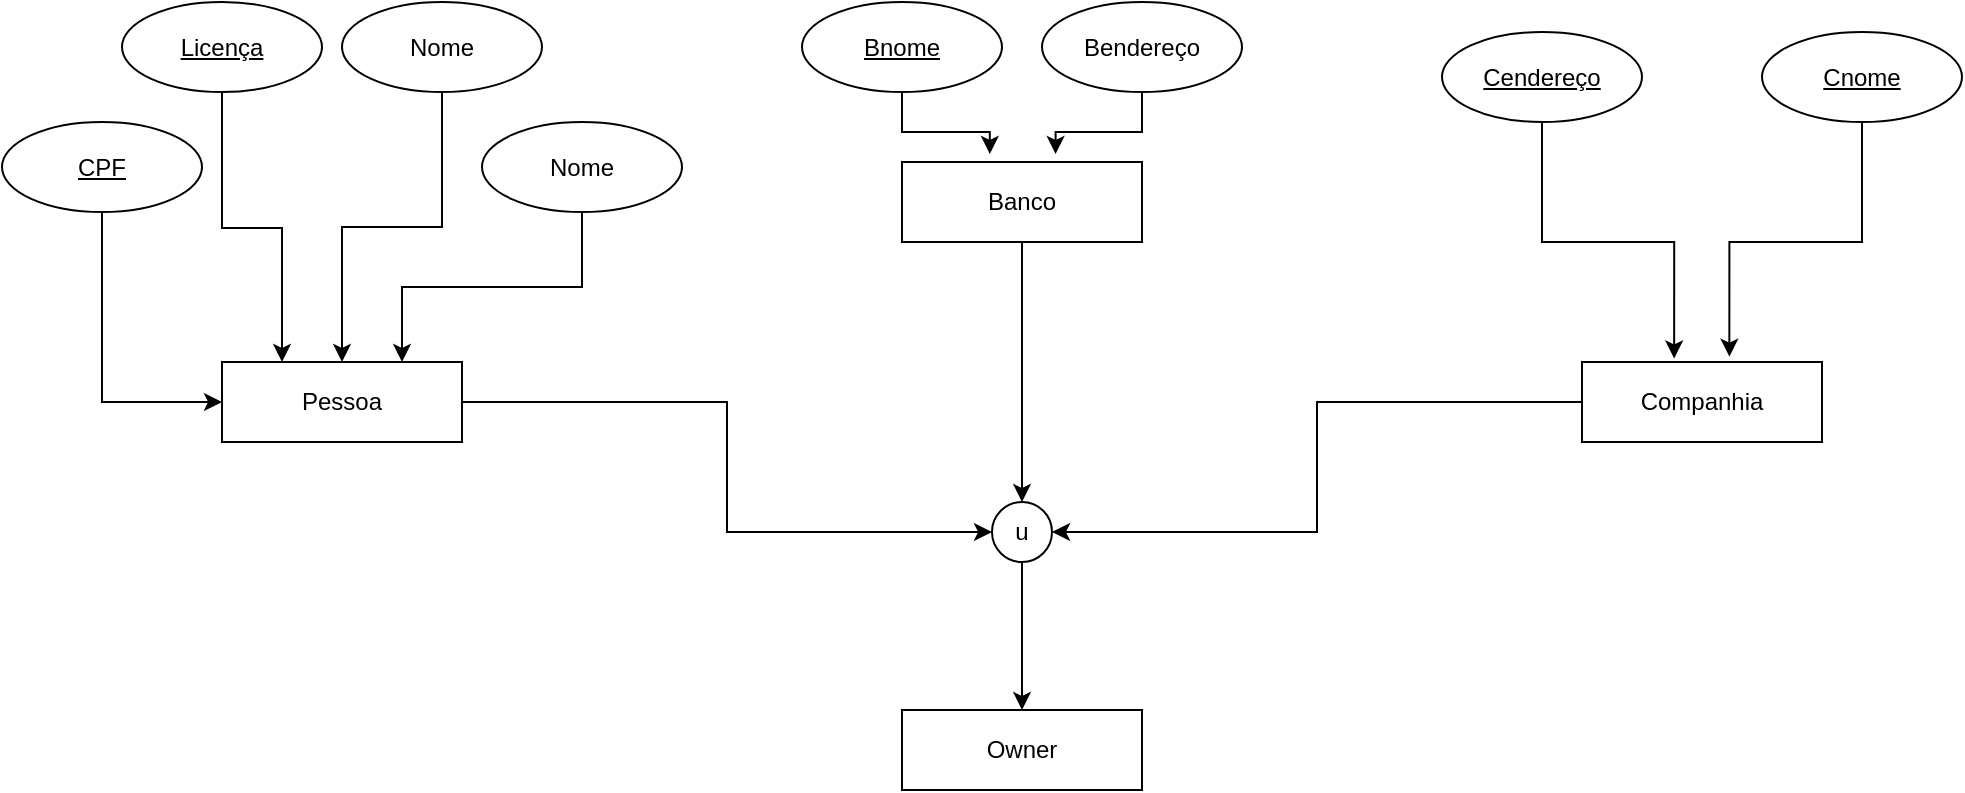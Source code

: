 <mxfile version="26.0.15">
  <diagram name="Página-1" id="X7bRqbeS12GqL0TD2d2p">
    <mxGraphModel dx="1221" dy="599" grid="1" gridSize="10" guides="1" tooltips="1" connect="1" arrows="1" fold="1" page="1" pageScale="1" pageWidth="1169" pageHeight="827" math="0" shadow="0">
      <root>
        <mxCell id="0" />
        <mxCell id="1" parent="0" />
        <mxCell id="_0nqoeyZXapUpp3nJ0vF-19" style="edgeStyle=orthogonalEdgeStyle;rounded=0;orthogonalLoop=1;jettySize=auto;html=1;exitX=1;exitY=0.5;exitDx=0;exitDy=0;entryX=0;entryY=0.5;entryDx=0;entryDy=0;" parent="1" source="_0nqoeyZXapUpp3nJ0vF-1" target="_0nqoeyZXapUpp3nJ0vF-13" edge="1">
          <mxGeometry relative="1" as="geometry" />
        </mxCell>
        <mxCell id="_0nqoeyZXapUpp3nJ0vF-1" value="Pessoa" style="rounded=0;whiteSpace=wrap;html=1;" parent="1" vertex="1">
          <mxGeometry x="120" y="200" width="120" height="40" as="geometry" />
        </mxCell>
        <mxCell id="_0nqoeyZXapUpp3nJ0vF-18" style="edgeStyle=orthogonalEdgeStyle;rounded=0;orthogonalLoop=1;jettySize=auto;html=1;exitX=0.5;exitY=1;exitDx=0;exitDy=0;entryX=0.5;entryY=0;entryDx=0;entryDy=0;" parent="1" source="_0nqoeyZXapUpp3nJ0vF-2" target="_0nqoeyZXapUpp3nJ0vF-13" edge="1">
          <mxGeometry relative="1" as="geometry" />
        </mxCell>
        <mxCell id="_0nqoeyZXapUpp3nJ0vF-2" value="Banco" style="rounded=0;whiteSpace=wrap;html=1;strokeColor=default;align=center;verticalAlign=middle;fontFamily=Helvetica;fontSize=12;fontColor=default;fillColor=default;" parent="1" vertex="1">
          <mxGeometry x="460" y="100" width="120" height="40" as="geometry" />
        </mxCell>
        <mxCell id="_0nqoeyZXapUpp3nJ0vF-20" style="edgeStyle=orthogonalEdgeStyle;rounded=0;orthogonalLoop=1;jettySize=auto;html=1;exitX=0;exitY=0.5;exitDx=0;exitDy=0;entryX=1;entryY=0.5;entryDx=0;entryDy=0;" parent="1" source="_0nqoeyZXapUpp3nJ0vF-3" target="_0nqoeyZXapUpp3nJ0vF-13" edge="1">
          <mxGeometry relative="1" as="geometry" />
        </mxCell>
        <mxCell id="_0nqoeyZXapUpp3nJ0vF-3" value="Companhia" style="rounded=0;whiteSpace=wrap;html=1;strokeColor=default;align=center;verticalAlign=middle;fontFamily=Helvetica;fontSize=12;fontColor=default;fillColor=default;" parent="1" vertex="1">
          <mxGeometry x="800" y="200" width="120" height="40" as="geometry" />
        </mxCell>
        <mxCell id="_0nqoeyZXapUpp3nJ0vF-21" style="edgeStyle=orthogonalEdgeStyle;rounded=0;orthogonalLoop=1;jettySize=auto;html=1;exitX=0.5;exitY=1;exitDx=0;exitDy=0;entryX=0;entryY=0.5;entryDx=0;entryDy=0;" parent="1" source="_0nqoeyZXapUpp3nJ0vF-4" target="_0nqoeyZXapUpp3nJ0vF-1" edge="1">
          <mxGeometry relative="1" as="geometry" />
        </mxCell>
        <mxCell id="_0nqoeyZXapUpp3nJ0vF-4" value="&lt;u&gt;CPF&lt;/u&gt;" style="ellipse;whiteSpace=wrap;html=1;" parent="1" vertex="1">
          <mxGeometry x="10" y="80" width="100" height="45" as="geometry" />
        </mxCell>
        <mxCell id="_0nqoeyZXapUpp3nJ0vF-22" style="edgeStyle=orthogonalEdgeStyle;rounded=0;orthogonalLoop=1;jettySize=auto;html=1;exitX=0.5;exitY=1;exitDx=0;exitDy=0;entryX=0.25;entryY=0;entryDx=0;entryDy=0;startSize=6;" parent="1" source="_0nqoeyZXapUpp3nJ0vF-5" target="_0nqoeyZXapUpp3nJ0vF-1" edge="1">
          <mxGeometry relative="1" as="geometry">
            <Array as="points">
              <mxPoint x="120" y="133" />
              <mxPoint x="150" y="133" />
            </Array>
          </mxGeometry>
        </mxCell>
        <mxCell id="_0nqoeyZXapUpp3nJ0vF-5" value="&lt;u&gt;Licença&lt;/u&gt;" style="ellipse;whiteSpace=wrap;html=1;" parent="1" vertex="1">
          <mxGeometry x="70" y="20" width="100" height="45" as="geometry" />
        </mxCell>
        <mxCell id="_0nqoeyZXapUpp3nJ0vF-23" style="edgeStyle=orthogonalEdgeStyle;rounded=0;orthogonalLoop=1;jettySize=auto;html=1;entryX=0.5;entryY=0;entryDx=0;entryDy=0;" parent="1" source="_0nqoeyZXapUpp3nJ0vF-6" target="_0nqoeyZXapUpp3nJ0vF-1" edge="1">
          <mxGeometry relative="1" as="geometry" />
        </mxCell>
        <mxCell id="_0nqoeyZXapUpp3nJ0vF-6" value="Nome" style="ellipse;whiteSpace=wrap;html=1;" parent="1" vertex="1">
          <mxGeometry x="180" y="20" width="100" height="45" as="geometry" />
        </mxCell>
        <mxCell id="_0nqoeyZXapUpp3nJ0vF-25" style="edgeStyle=orthogonalEdgeStyle;rounded=0;orthogonalLoop=1;jettySize=auto;html=1;exitX=0.5;exitY=1;exitDx=0;exitDy=0;entryX=0.75;entryY=0;entryDx=0;entryDy=0;" parent="1" source="_0nqoeyZXapUpp3nJ0vF-7" target="_0nqoeyZXapUpp3nJ0vF-1" edge="1">
          <mxGeometry relative="1" as="geometry" />
        </mxCell>
        <mxCell id="_0nqoeyZXapUpp3nJ0vF-7" value="Nome" style="ellipse;whiteSpace=wrap;html=1;" parent="1" vertex="1">
          <mxGeometry x="250" y="80" width="100" height="45" as="geometry" />
        </mxCell>
        <mxCell id="_0nqoeyZXapUpp3nJ0vF-9" value="&lt;u&gt;Bnome&lt;/u&gt;" style="ellipse;whiteSpace=wrap;html=1;" parent="1" vertex="1">
          <mxGeometry x="410" y="20" width="100" height="45" as="geometry" />
        </mxCell>
        <mxCell id="_0nqoeyZXapUpp3nJ0vF-10" value="Bendereço" style="ellipse;whiteSpace=wrap;html=1;" parent="1" vertex="1">
          <mxGeometry x="530" y="20" width="100" height="45" as="geometry" />
        </mxCell>
        <mxCell id="_0nqoeyZXapUpp3nJ0vF-11" value="&lt;u&gt;Cendereço&lt;/u&gt;" style="ellipse;whiteSpace=wrap;html=1;" parent="1" vertex="1">
          <mxGeometry x="730" y="35" width="100" height="45" as="geometry" />
        </mxCell>
        <mxCell id="_0nqoeyZXapUpp3nJ0vF-12" value="&lt;u&gt;Cnome&lt;/u&gt;" style="ellipse;whiteSpace=wrap;html=1;" parent="1" vertex="1">
          <mxGeometry x="890" y="35" width="100" height="45" as="geometry" />
        </mxCell>
        <mxCell id="_0nqoeyZXapUpp3nJ0vF-17" style="edgeStyle=orthogonalEdgeStyle;rounded=0;orthogonalLoop=1;jettySize=auto;html=1;exitX=0.5;exitY=1;exitDx=0;exitDy=0;" parent="1" source="_0nqoeyZXapUpp3nJ0vF-13" target="_0nqoeyZXapUpp3nJ0vF-16" edge="1">
          <mxGeometry relative="1" as="geometry" />
        </mxCell>
        <mxCell id="_0nqoeyZXapUpp3nJ0vF-13" value="u" style="ellipse;whiteSpace=wrap;html=1;aspect=fixed;" parent="1" vertex="1">
          <mxGeometry x="505" y="270" width="30" height="30" as="geometry" />
        </mxCell>
        <mxCell id="_0nqoeyZXapUpp3nJ0vF-16" value="Owner" style="rounded=0;whiteSpace=wrap;html=1;strokeColor=default;align=center;verticalAlign=middle;fontFamily=Helvetica;fontSize=12;fontColor=default;fillColor=default;" parent="1" vertex="1">
          <mxGeometry x="460" y="374" width="120" height="40" as="geometry" />
        </mxCell>
        <mxCell id="_0nqoeyZXapUpp3nJ0vF-26" style="edgeStyle=orthogonalEdgeStyle;rounded=0;orthogonalLoop=1;jettySize=auto;html=1;exitX=0.5;exitY=1;exitDx=0;exitDy=0;entryX=0.366;entryY=-0.1;entryDx=0;entryDy=0;entryPerimeter=0;" parent="1" source="_0nqoeyZXapUpp3nJ0vF-9" target="_0nqoeyZXapUpp3nJ0vF-2" edge="1">
          <mxGeometry relative="1" as="geometry" />
        </mxCell>
        <mxCell id="_0nqoeyZXapUpp3nJ0vF-27" style="edgeStyle=orthogonalEdgeStyle;rounded=0;orthogonalLoop=1;jettySize=auto;html=1;exitX=0.5;exitY=1;exitDx=0;exitDy=0;entryX=0.64;entryY=-0.1;entryDx=0;entryDy=0;entryPerimeter=0;" parent="1" source="_0nqoeyZXapUpp3nJ0vF-10" target="_0nqoeyZXapUpp3nJ0vF-2" edge="1">
          <mxGeometry relative="1" as="geometry" />
        </mxCell>
        <mxCell id="_0nqoeyZXapUpp3nJ0vF-28" style="edgeStyle=orthogonalEdgeStyle;rounded=0;orthogonalLoop=1;jettySize=auto;html=1;exitX=0.5;exitY=1;exitDx=0;exitDy=0;entryX=0.384;entryY=-0.044;entryDx=0;entryDy=0;entryPerimeter=0;" parent="1" source="_0nqoeyZXapUpp3nJ0vF-11" target="_0nqoeyZXapUpp3nJ0vF-3" edge="1">
          <mxGeometry relative="1" as="geometry" />
        </mxCell>
        <mxCell id="_0nqoeyZXapUpp3nJ0vF-29" style="edgeStyle=orthogonalEdgeStyle;rounded=0;orthogonalLoop=1;jettySize=auto;html=1;entryX=0.614;entryY=-0.067;entryDx=0;entryDy=0;entryPerimeter=0;" parent="1" source="_0nqoeyZXapUpp3nJ0vF-12" target="_0nqoeyZXapUpp3nJ0vF-3" edge="1">
          <mxGeometry relative="1" as="geometry" />
        </mxCell>
      </root>
    </mxGraphModel>
  </diagram>
</mxfile>

